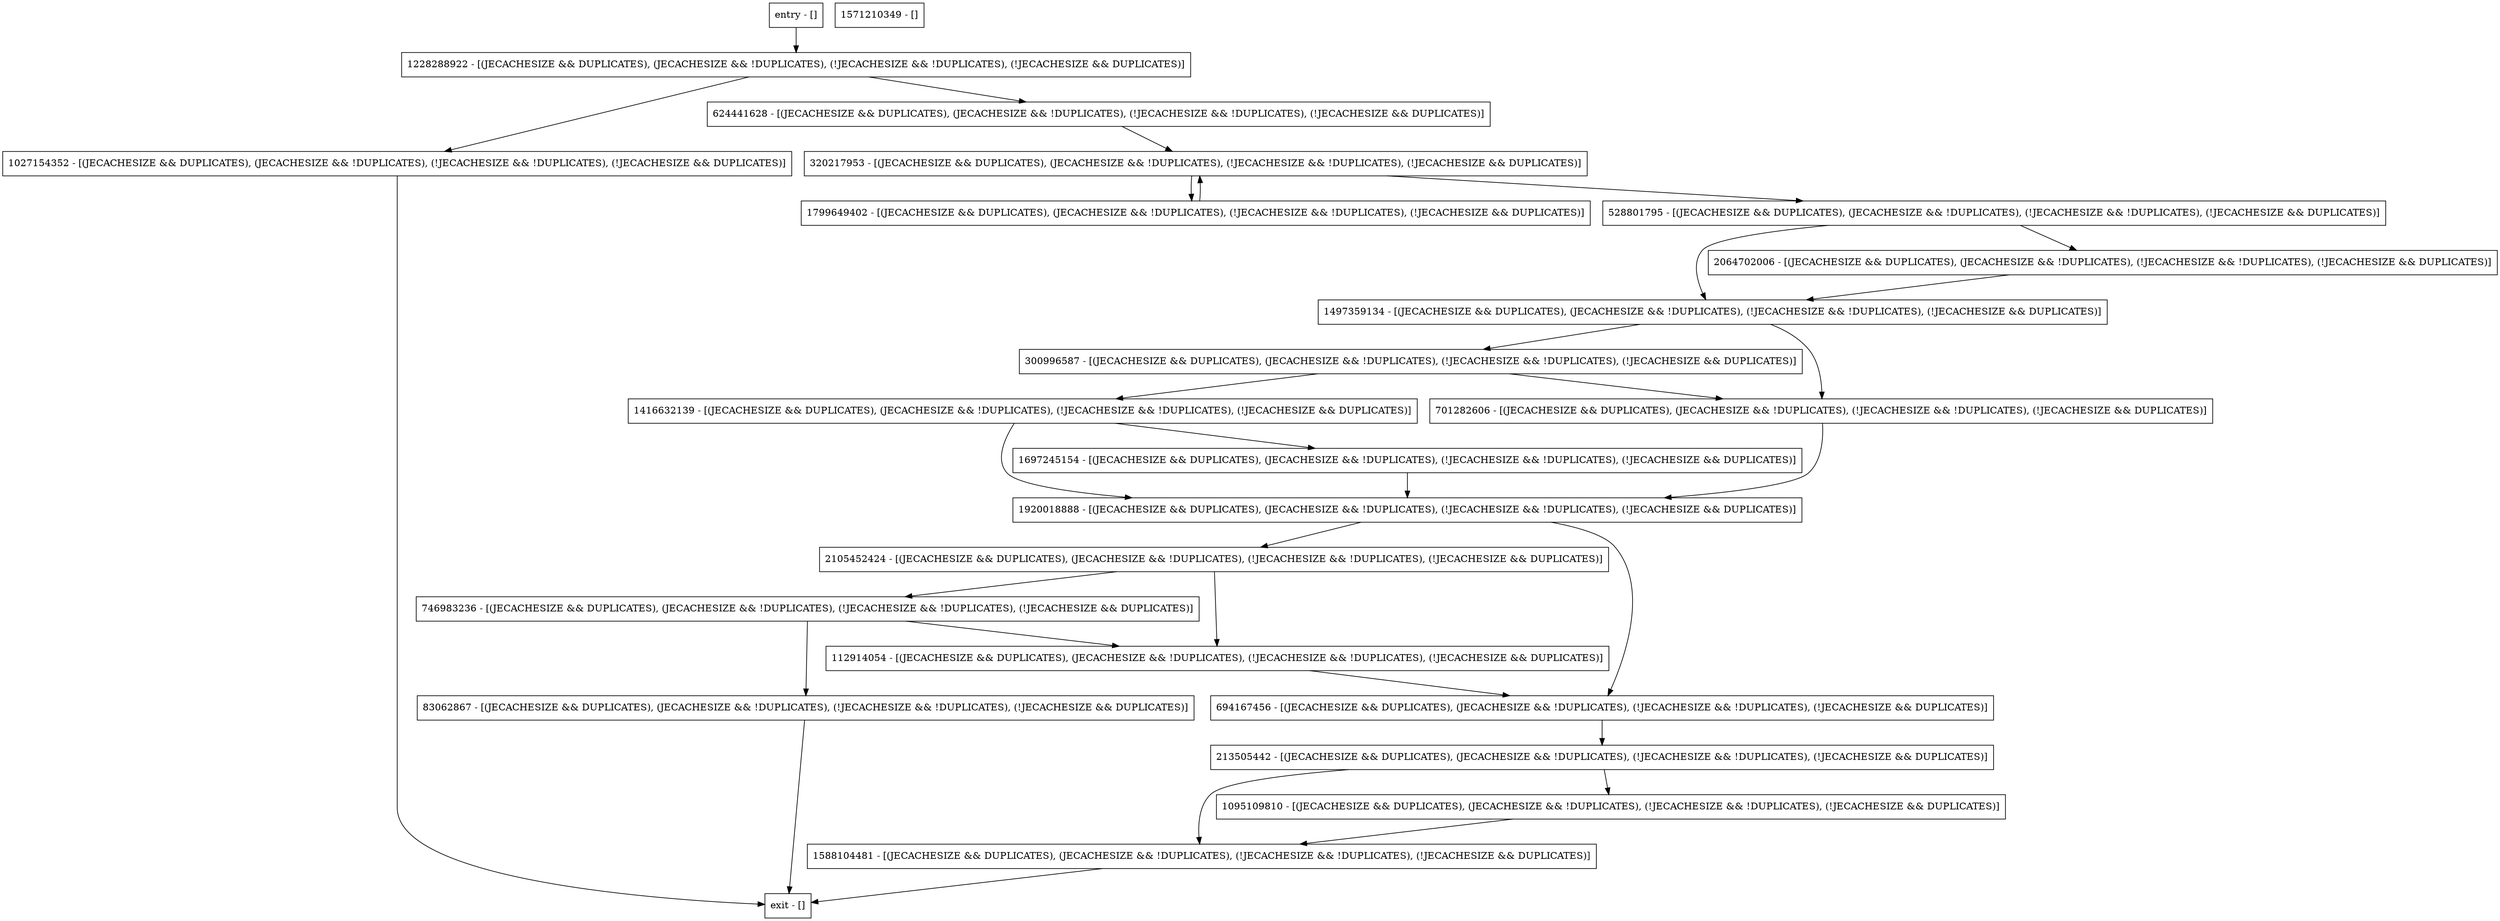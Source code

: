 digraph log {
node [shape=record];
1416632139 [label="1416632139 - [(JECACHESIZE && DUPLICATES), (JECACHESIZE && !DUPLICATES), (!JECACHESIZE && !DUPLICATES), (!JECACHESIZE && DUPLICATES)]"];
1920018888 [label="1920018888 - [(JECACHESIZE && DUPLICATES), (JECACHESIZE && !DUPLICATES), (!JECACHESIZE && !DUPLICATES), (!JECACHESIZE && DUPLICATES)]"];
1571210349 [label="1571210349 - []"];
1497359134 [label="1497359134 - [(JECACHESIZE && DUPLICATES), (JECACHESIZE && !DUPLICATES), (!JECACHESIZE && !DUPLICATES), (!JECACHESIZE && DUPLICATES)]"];
1588104481 [label="1588104481 - [(JECACHESIZE && DUPLICATES), (JECACHESIZE && !DUPLICATES), (!JECACHESIZE && !DUPLICATES), (!JECACHESIZE && DUPLICATES)]"];
213505442 [label="213505442 - [(JECACHESIZE && DUPLICATES), (JECACHESIZE && !DUPLICATES), (!JECACHESIZE && !DUPLICATES), (!JECACHESIZE && DUPLICATES)]"];
83062867 [label="83062867 - [(JECACHESIZE && DUPLICATES), (JECACHESIZE && !DUPLICATES), (!JECACHESIZE && !DUPLICATES), (!JECACHESIZE && DUPLICATES)]"];
1027154352 [label="1027154352 - [(JECACHESIZE && DUPLICATES), (JECACHESIZE && !DUPLICATES), (!JECACHESIZE && !DUPLICATES), (!JECACHESIZE && DUPLICATES)]"];
1095109810 [label="1095109810 - [(JECACHESIZE && DUPLICATES), (JECACHESIZE && !DUPLICATES), (!JECACHESIZE && !DUPLICATES), (!JECACHESIZE && DUPLICATES)]"];
320217953 [label="320217953 - [(JECACHESIZE && DUPLICATES), (JECACHESIZE && !DUPLICATES), (!JECACHESIZE && !DUPLICATES), (!JECACHESIZE && DUPLICATES)]"];
300996587 [label="300996587 - [(JECACHESIZE && DUPLICATES), (JECACHESIZE && !DUPLICATES), (!JECACHESIZE && !DUPLICATES), (!JECACHESIZE && DUPLICATES)]"];
2105452424 [label="2105452424 - [(JECACHESIZE && DUPLICATES), (JECACHESIZE && !DUPLICATES), (!JECACHESIZE && !DUPLICATES), (!JECACHESIZE && DUPLICATES)]"];
2064702006 [label="2064702006 - [(JECACHESIZE && DUPLICATES), (JECACHESIZE && !DUPLICATES), (!JECACHESIZE && !DUPLICATES), (!JECACHESIZE && DUPLICATES)]"];
1697245154 [label="1697245154 - [(JECACHESIZE && DUPLICATES), (JECACHESIZE && !DUPLICATES), (!JECACHESIZE && !DUPLICATES), (!JECACHESIZE && DUPLICATES)]"];
1799649402 [label="1799649402 - [(JECACHESIZE && DUPLICATES), (JECACHESIZE && !DUPLICATES), (!JECACHESIZE && !DUPLICATES), (!JECACHESIZE && DUPLICATES)]"];
746983236 [label="746983236 - [(JECACHESIZE && DUPLICATES), (JECACHESIZE && !DUPLICATES), (!JECACHESIZE && !DUPLICATES), (!JECACHESIZE && DUPLICATES)]"];
1228288922 [label="1228288922 - [(JECACHESIZE && DUPLICATES), (JECACHESIZE && !DUPLICATES), (!JECACHESIZE && !DUPLICATES), (!JECACHESIZE && DUPLICATES)]"];
entry [label="entry - []"];
exit [label="exit - []"];
694167456 [label="694167456 - [(JECACHESIZE && DUPLICATES), (JECACHESIZE && !DUPLICATES), (!JECACHESIZE && !DUPLICATES), (!JECACHESIZE && DUPLICATES)]"];
701282606 [label="701282606 - [(JECACHESIZE && DUPLICATES), (JECACHESIZE && !DUPLICATES), (!JECACHESIZE && !DUPLICATES), (!JECACHESIZE && DUPLICATES)]"];
528801795 [label="528801795 - [(JECACHESIZE && DUPLICATES), (JECACHESIZE && !DUPLICATES), (!JECACHESIZE && !DUPLICATES), (!JECACHESIZE && DUPLICATES)]"];
112914054 [label="112914054 - [(JECACHESIZE && DUPLICATES), (JECACHESIZE && !DUPLICATES), (!JECACHESIZE && !DUPLICATES), (!JECACHESIZE && DUPLICATES)]"];
624441628 [label="624441628 - [(JECACHESIZE && DUPLICATES), (JECACHESIZE && !DUPLICATES), (!JECACHESIZE && !DUPLICATES), (!JECACHESIZE && DUPLICATES)]"];
entry;
exit;
1416632139 -> 1920018888;
1416632139 -> 1697245154;
1920018888 -> 694167456;
1920018888 -> 2105452424;
1497359134 -> 701282606;
1497359134 -> 300996587;
1588104481 -> exit;
213505442 -> 1095109810;
213505442 -> 1588104481;
83062867 -> exit;
1027154352 -> exit;
1095109810 -> 1588104481;
320217953 -> 1799649402;
320217953 -> 528801795;
300996587 -> 1416632139;
300996587 -> 701282606;
2105452424 -> 746983236;
2105452424 -> 112914054;
2064702006 -> 1497359134;
1697245154 -> 1920018888;
1799649402 -> 320217953;
746983236 -> 83062867;
746983236 -> 112914054;
1228288922 -> 1027154352;
1228288922 -> 624441628;
entry -> 1228288922;
694167456 -> 213505442;
701282606 -> 1920018888;
528801795 -> 1497359134;
528801795 -> 2064702006;
112914054 -> 694167456;
624441628 -> 320217953;
}
